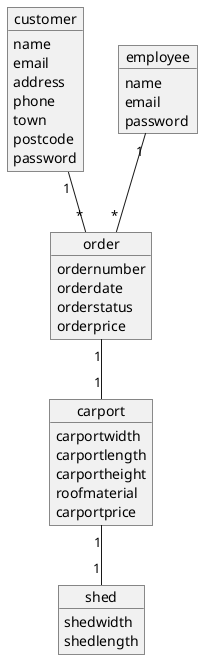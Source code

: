 @startuml
'https://plantuml.com/object-diagram


object customer{
    name
    email
    address
    phone
    town
    postcode
    password
}

object employee{
    name
    email
    password
}


object carport{
    carportwidth
    carportlength
    carportheight
    roofmaterial
    carportprice

}
object shed{
    shedwidth
    shedlength
}

object order{
    ordernumber
    orderdate
    orderstatus
    orderprice
}




customer "1"--"*" order
order "1"-- "1"carport
employee "1"--"*" order
carport "1"-- "1"shed



@enduml
